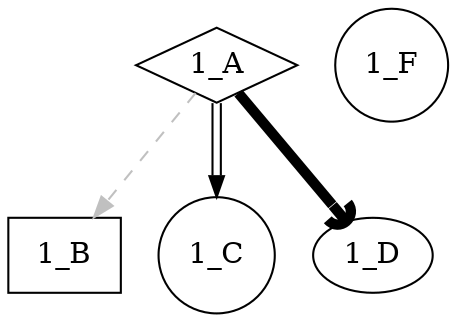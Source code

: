 digraph D {
  "1_A" [shape=diamond]
  "1_B" [shape=box]
  "1_C" [shape=circle]
  "1_F" [shape=circle]

  "1_A" -> "1_B" [style=dashed, color=grey]
  "1_A" -> "1_C" [color="black:invis:black"]
  "1_A" -> "1_D" [penwidth=5, arrowhead=curve]
}
